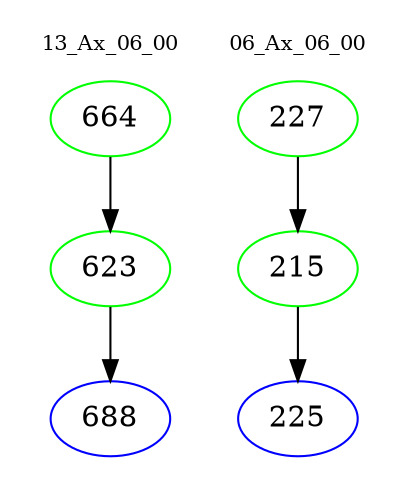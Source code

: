 digraph{
subgraph cluster_0 {
color = white
label = "13_Ax_06_00";
fontsize=10;
T0_664 [label="664", color="green"]
T0_664 -> T0_623 [color="black"]
T0_623 [label="623", color="green"]
T0_623 -> T0_688 [color="black"]
T0_688 [label="688", color="blue"]
}
subgraph cluster_1 {
color = white
label = "06_Ax_06_00";
fontsize=10;
T1_227 [label="227", color="green"]
T1_227 -> T1_215 [color="black"]
T1_215 [label="215", color="green"]
T1_215 -> T1_225 [color="black"]
T1_225 [label="225", color="blue"]
}
}
